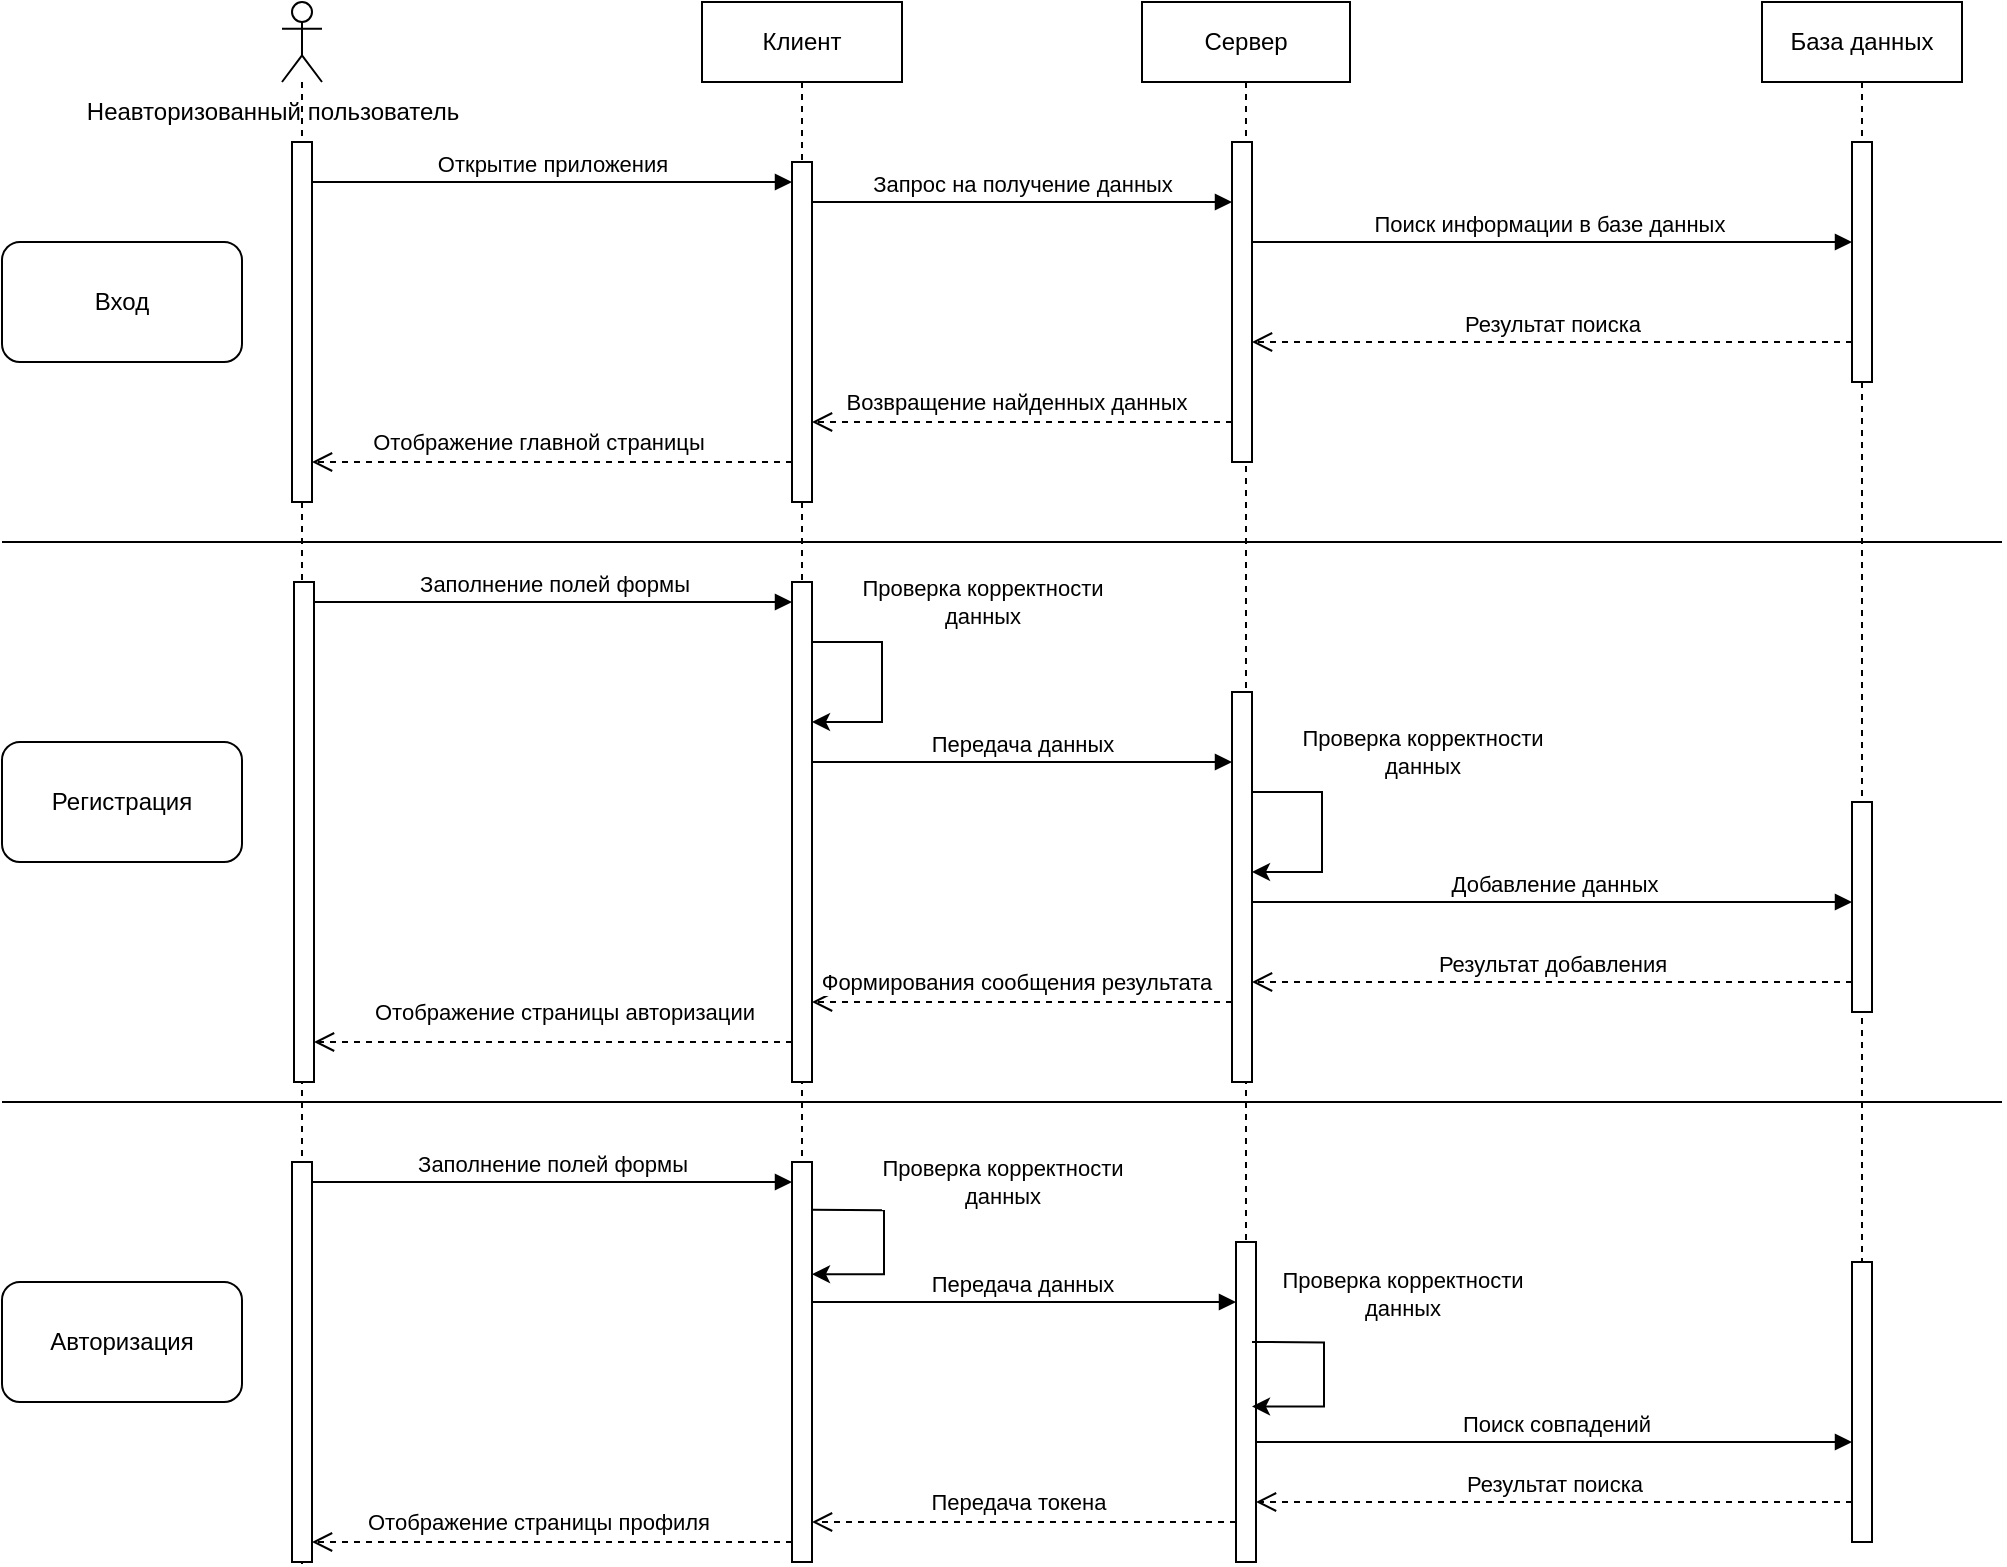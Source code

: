 <mxfile version="24.0.0" type="device">
  <diagram name="Страница 1" id="j40RMhsLd_IYvLiX8hw7">
    <mxGraphModel dx="2150" dy="1032" grid="0" gridSize="10" guides="1" tooltips="1" connect="1" arrows="1" fold="1" page="0" pageScale="1" pageWidth="827" pageHeight="1169" math="0" shadow="0">
      <root>
        <mxCell id="0" />
        <mxCell id="1" parent="0" />
        <mxCell id="iPMy5QMGOHT-n5GZGXiw-1" value="" style="shape=umlLifeline;perimeter=lifelinePerimeter;whiteSpace=wrap;html=1;container=1;dropTarget=0;collapsible=0;recursiveResize=0;outlineConnect=0;portConstraint=eastwest;newEdgeStyle={&quot;edgeStyle&quot;:&quot;elbowEdgeStyle&quot;,&quot;elbow&quot;:&quot;vertical&quot;,&quot;curved&quot;:0,&quot;rounded&quot;:0};participant=umlActor;" parent="1" vertex="1">
          <mxGeometry x="100" y="50" width="20" height="781" as="geometry" />
        </mxCell>
        <mxCell id="iPMy5QMGOHT-n5GZGXiw-2" value="" style="html=1;points=[];perimeter=orthogonalPerimeter;outlineConnect=0;targetShapes=umlLifeline;portConstraint=eastwest;newEdgeStyle={&quot;edgeStyle&quot;:&quot;elbowEdgeStyle&quot;,&quot;elbow&quot;:&quot;vertical&quot;,&quot;curved&quot;:0,&quot;rounded&quot;:0};" parent="iPMy5QMGOHT-n5GZGXiw-1" vertex="1">
          <mxGeometry x="5" y="70" width="10" height="180" as="geometry" />
        </mxCell>
        <mxCell id="iPMy5QMGOHT-n5GZGXiw-3" value="" style="html=1;points=[];perimeter=orthogonalPerimeter;outlineConnect=0;targetShapes=umlLifeline;portConstraint=eastwest;newEdgeStyle={&quot;edgeStyle&quot;:&quot;elbowEdgeStyle&quot;,&quot;elbow&quot;:&quot;vertical&quot;,&quot;curved&quot;:0,&quot;rounded&quot;:0};" parent="iPMy5QMGOHT-n5GZGXiw-1" vertex="1">
          <mxGeometry x="6" y="290" width="10" height="250" as="geometry" />
        </mxCell>
        <mxCell id="iPMy5QMGOHT-n5GZGXiw-4" value="" style="html=1;points=[];perimeter=orthogonalPerimeter;outlineConnect=0;targetShapes=umlLifeline;portConstraint=eastwest;newEdgeStyle={&quot;edgeStyle&quot;:&quot;elbowEdgeStyle&quot;,&quot;elbow&quot;:&quot;vertical&quot;,&quot;curved&quot;:0,&quot;rounded&quot;:0};" parent="iPMy5QMGOHT-n5GZGXiw-1" vertex="1">
          <mxGeometry x="5" y="580" width="10" height="200" as="geometry" />
        </mxCell>
        <mxCell id="iPMy5QMGOHT-n5GZGXiw-7" value="Клиент" style="shape=umlLifeline;perimeter=lifelinePerimeter;whiteSpace=wrap;html=1;container=1;dropTarget=0;collapsible=0;recursiveResize=0;outlineConnect=0;portConstraint=eastwest;newEdgeStyle={&quot;edgeStyle&quot;:&quot;elbowEdgeStyle&quot;,&quot;elbow&quot;:&quot;vertical&quot;,&quot;curved&quot;:0,&quot;rounded&quot;:0};" parent="1" vertex="1">
          <mxGeometry x="310" y="50" width="100" height="779" as="geometry" />
        </mxCell>
        <mxCell id="iPMy5QMGOHT-n5GZGXiw-8" value="" style="html=1;points=[];perimeter=orthogonalPerimeter;outlineConnect=0;targetShapes=umlLifeline;portConstraint=eastwest;newEdgeStyle={&quot;edgeStyle&quot;:&quot;elbowEdgeStyle&quot;,&quot;elbow&quot;:&quot;vertical&quot;,&quot;curved&quot;:0,&quot;rounded&quot;:0};" parent="iPMy5QMGOHT-n5GZGXiw-7" vertex="1">
          <mxGeometry x="45" y="80" width="10" height="170" as="geometry" />
        </mxCell>
        <mxCell id="iPMy5QMGOHT-n5GZGXiw-9" value="" style="html=1;points=[];perimeter=orthogonalPerimeter;outlineConnect=0;targetShapes=umlLifeline;portConstraint=eastwest;newEdgeStyle={&quot;edgeStyle&quot;:&quot;elbowEdgeStyle&quot;,&quot;elbow&quot;:&quot;vertical&quot;,&quot;curved&quot;:0,&quot;rounded&quot;:0};" parent="iPMy5QMGOHT-n5GZGXiw-7" vertex="1">
          <mxGeometry x="45" y="290" width="10" height="250" as="geometry" />
        </mxCell>
        <mxCell id="iPMy5QMGOHT-n5GZGXiw-10" value="" style="html=1;points=[];perimeter=orthogonalPerimeter;outlineConnect=0;targetShapes=umlLifeline;portConstraint=eastwest;newEdgeStyle={&quot;edgeStyle&quot;:&quot;elbowEdgeStyle&quot;,&quot;elbow&quot;:&quot;vertical&quot;,&quot;curved&quot;:0,&quot;rounded&quot;:0};" parent="iPMy5QMGOHT-n5GZGXiw-7" vertex="1">
          <mxGeometry x="45" y="580" width="10" height="200" as="geometry" />
        </mxCell>
        <mxCell id="iPMy5QMGOHT-n5GZGXiw-13" value="" style="endArrow=classic;html=1;rounded=0;" parent="iPMy5QMGOHT-n5GZGXiw-7" source="iPMy5QMGOHT-n5GZGXiw-9" target="iPMy5QMGOHT-n5GZGXiw-9" edge="1">
          <mxGeometry width="50" height="50" relative="1" as="geometry">
            <mxPoint x="50" y="380" as="sourcePoint" />
            <mxPoint x="100" y="330" as="targetPoint" />
            <Array as="points">
              <mxPoint x="70" y="320" />
              <mxPoint x="90" y="320" />
              <mxPoint x="90" y="360" />
            </Array>
          </mxGeometry>
        </mxCell>
        <mxCell id="iPMy5QMGOHT-n5GZGXiw-14" value="Проверка корректности&lt;br style=&quot;border-color: var(--border-color);&quot;&gt;данных" style="edgeLabel;html=1;align=center;verticalAlign=middle;resizable=0;points=[];" parent="iPMy5QMGOHT-n5GZGXiw-13" vertex="1" connectable="0">
          <mxGeometry x="-0.528" y="1" relative="1" as="geometry">
            <mxPoint x="59" y="-19" as="offset" />
          </mxGeometry>
        </mxCell>
        <mxCell id="iPMy5QMGOHT-n5GZGXiw-15" value="Сервер" style="shape=umlLifeline;perimeter=lifelinePerimeter;whiteSpace=wrap;html=1;container=1;dropTarget=0;collapsible=0;recursiveResize=0;outlineConnect=0;portConstraint=eastwest;newEdgeStyle={&quot;edgeStyle&quot;:&quot;elbowEdgeStyle&quot;,&quot;elbow&quot;:&quot;vertical&quot;,&quot;curved&quot;:0,&quot;rounded&quot;:0};" parent="1" vertex="1">
          <mxGeometry x="530" y="50" width="104" height="779" as="geometry" />
        </mxCell>
        <mxCell id="iPMy5QMGOHT-n5GZGXiw-16" value="" style="html=1;points=[];perimeter=orthogonalPerimeter;outlineConnect=0;targetShapes=umlLifeline;portConstraint=eastwest;newEdgeStyle={&quot;edgeStyle&quot;:&quot;elbowEdgeStyle&quot;,&quot;elbow&quot;:&quot;vertical&quot;,&quot;curved&quot;:0,&quot;rounded&quot;:0};" parent="iPMy5QMGOHT-n5GZGXiw-15" vertex="1">
          <mxGeometry x="45" y="70" width="10" height="160" as="geometry" />
        </mxCell>
        <mxCell id="iPMy5QMGOHT-n5GZGXiw-17" value="" style="html=1;points=[];perimeter=orthogonalPerimeter;outlineConnect=0;targetShapes=umlLifeline;portConstraint=eastwest;newEdgeStyle={&quot;edgeStyle&quot;:&quot;elbowEdgeStyle&quot;,&quot;elbow&quot;:&quot;vertical&quot;,&quot;curved&quot;:0,&quot;rounded&quot;:0};" parent="iPMy5QMGOHT-n5GZGXiw-15" vertex="1">
          <mxGeometry x="45" y="345" width="10" height="195" as="geometry" />
        </mxCell>
        <mxCell id="iPMy5QMGOHT-n5GZGXiw-18" value="" style="endArrow=classic;html=1;rounded=0;" parent="iPMy5QMGOHT-n5GZGXiw-15" source="iPMy5QMGOHT-n5GZGXiw-17" edge="1">
          <mxGeometry width="50" height="50" relative="1" as="geometry">
            <mxPoint x="100" y="370" as="sourcePoint" />
            <mxPoint x="51.5" y="442.5" as="targetPoint" />
          </mxGeometry>
        </mxCell>
        <mxCell id="iPMy5QMGOHT-n5GZGXiw-19" value="" style="html=1;points=[];perimeter=orthogonalPerimeter;outlineConnect=0;targetShapes=umlLifeline;portConstraint=eastwest;newEdgeStyle={&quot;edgeStyle&quot;:&quot;elbowEdgeStyle&quot;,&quot;elbow&quot;:&quot;vertical&quot;,&quot;curved&quot;:0,&quot;rounded&quot;:0};" parent="iPMy5QMGOHT-n5GZGXiw-15" vertex="1">
          <mxGeometry x="47" y="620" width="10" height="160" as="geometry" />
        </mxCell>
        <mxCell id="iPMy5QMGOHT-n5GZGXiw-24" value="Неавторизованный пользователь" style="text;html=1;align=center;verticalAlign=middle;resizable=0;points=[];autosize=1;strokeColor=none;fillColor=none;" parent="1" vertex="1">
          <mxGeometry x="-10" y="90" width="210" height="30" as="geometry" />
        </mxCell>
        <mxCell id="iPMy5QMGOHT-n5GZGXiw-25" value="&lt;span style=&quot;font-weight: normal;&quot;&gt;База данных&lt;/span&gt;" style="shape=umlLifeline;perimeter=lifelinePerimeter;whiteSpace=wrap;html=1;container=1;dropTarget=0;collapsible=0;recursiveResize=0;outlineConnect=0;portConstraint=eastwest;newEdgeStyle={&quot;edgeStyle&quot;:&quot;elbowEdgeStyle&quot;,&quot;elbow&quot;:&quot;vertical&quot;,&quot;curved&quot;:0,&quot;rounded&quot;:0};fontStyle=1" parent="1" vertex="1">
          <mxGeometry x="840" y="50" width="100" height="769" as="geometry" />
        </mxCell>
        <mxCell id="iPMy5QMGOHT-n5GZGXiw-26" value="" style="html=1;points=[];perimeter=orthogonalPerimeter;outlineConnect=0;targetShapes=umlLifeline;portConstraint=eastwest;newEdgeStyle={&quot;edgeStyle&quot;:&quot;elbowEdgeStyle&quot;,&quot;elbow&quot;:&quot;vertical&quot;,&quot;curved&quot;:0,&quot;rounded&quot;:0};" parent="iPMy5QMGOHT-n5GZGXiw-25" vertex="1">
          <mxGeometry x="45" y="70" width="10" height="120" as="geometry" />
        </mxCell>
        <mxCell id="iPMy5QMGOHT-n5GZGXiw-27" value="" style="html=1;points=[];perimeter=orthogonalPerimeter;outlineConnect=0;targetShapes=umlLifeline;portConstraint=eastwest;newEdgeStyle={&quot;edgeStyle&quot;:&quot;elbowEdgeStyle&quot;,&quot;elbow&quot;:&quot;vertical&quot;,&quot;curved&quot;:0,&quot;rounded&quot;:0};" parent="iPMy5QMGOHT-n5GZGXiw-25" vertex="1">
          <mxGeometry x="45" y="400" width="10" height="105" as="geometry" />
        </mxCell>
        <mxCell id="iPMy5QMGOHT-n5GZGXiw-28" value="" style="html=1;points=[];perimeter=orthogonalPerimeter;outlineConnect=0;targetShapes=umlLifeline;portConstraint=eastwest;newEdgeStyle={&quot;edgeStyle&quot;:&quot;elbowEdgeStyle&quot;,&quot;elbow&quot;:&quot;vertical&quot;,&quot;curved&quot;:0,&quot;rounded&quot;:0};" parent="iPMy5QMGOHT-n5GZGXiw-25" vertex="1">
          <mxGeometry x="45" y="630" width="10" height="140" as="geometry" />
        </mxCell>
        <mxCell id="iPMy5QMGOHT-n5GZGXiw-31" value="Регистрация" style="rounded=1;whiteSpace=wrap;html=1;" parent="1" vertex="1">
          <mxGeometry x="-40" y="420" width="120" height="60" as="geometry" />
        </mxCell>
        <mxCell id="iPMy5QMGOHT-n5GZGXiw-32" value="Открытие приложения" style="html=1;verticalAlign=bottom;startArrow=none;endArrow=block;startSize=8;edgeStyle=elbowEdgeStyle;elbow=vertical;curved=0;rounded=0;startFill=0;" parent="1" source="iPMy5QMGOHT-n5GZGXiw-2" target="iPMy5QMGOHT-n5GZGXiw-8" edge="1">
          <mxGeometry relative="1" as="geometry">
            <mxPoint x="295" y="120" as="sourcePoint" />
            <Array as="points">
              <mxPoint x="250" y="140" />
            </Array>
          </mxGeometry>
        </mxCell>
        <mxCell id="iPMy5QMGOHT-n5GZGXiw-33" value="Запрос на получение данных" style="html=1;verticalAlign=bottom;endArrow=block;edgeStyle=elbowEdgeStyle;elbow=vertical;curved=0;rounded=0;" parent="1" source="iPMy5QMGOHT-n5GZGXiw-8" target="iPMy5QMGOHT-n5GZGXiw-16" edge="1">
          <mxGeometry relative="1" as="geometry">
            <mxPoint x="475" y="120" as="sourcePoint" />
            <Array as="points">
              <mxPoint x="490" y="150" />
              <mxPoint x="450" y="140" />
            </Array>
          </mxGeometry>
        </mxCell>
        <mxCell id="iPMy5QMGOHT-n5GZGXiw-34" value="Поиск информации в базе данных&amp;nbsp;" style="html=1;verticalAlign=bottom;endArrow=block;edgeStyle=elbowEdgeStyle;elbow=vertical;curved=0;rounded=0;targetPerimeterSpacing=0;endSize=6;sourcePerimeterSpacing=0;startSize=6;strokeWidth=1;shadow=0;" parent="1" source="iPMy5QMGOHT-n5GZGXiw-16" target="iPMy5QMGOHT-n5GZGXiw-26" edge="1">
          <mxGeometry relative="1" as="geometry">
            <mxPoint x="610" y="150" as="sourcePoint" />
            <Array as="points">
              <mxPoint x="670" y="170" />
              <mxPoint x="688" y="150" />
            </Array>
          </mxGeometry>
        </mxCell>
        <mxCell id="iPMy5QMGOHT-n5GZGXiw-35" value="Результат поиска" style="html=1;verticalAlign=bottom;endArrow=open;dashed=1;endSize=8;edgeStyle=elbowEdgeStyle;elbow=vertical;curved=0;rounded=0;" parent="1" source="iPMy5QMGOHT-n5GZGXiw-26" target="iPMy5QMGOHT-n5GZGXiw-16" edge="1">
          <mxGeometry relative="1" as="geometry">
            <mxPoint x="580" y="180" as="targetPoint" />
            <Array as="points">
              <mxPoint x="720" y="220" />
              <mxPoint x="660" y="200" />
              <mxPoint x="690" y="180" />
            </Array>
          </mxGeometry>
        </mxCell>
        <mxCell id="iPMy5QMGOHT-n5GZGXiw-36" value="" style="html=1;verticalAlign=bottom;endArrow=open;dashed=1;endSize=8;edgeStyle=elbowEdgeStyle;elbow=vertical;curved=0;rounded=0;" parent="1" source="iPMy5QMGOHT-n5GZGXiw-16" target="iPMy5QMGOHT-n5GZGXiw-8" edge="1">
          <mxGeometry relative="1" as="geometry">
            <mxPoint x="495" y="195" as="targetPoint" />
            <Array as="points">
              <mxPoint x="460" y="260" />
              <mxPoint x="480" y="210" />
            </Array>
          </mxGeometry>
        </mxCell>
        <mxCell id="iPMy5QMGOHT-n5GZGXiw-37" value="Возвращение найденных данных" style="edgeLabel;html=1;align=center;verticalAlign=middle;resizable=0;points=[];" parent="iPMy5QMGOHT-n5GZGXiw-36" vertex="1" connectable="0">
          <mxGeometry x="0.265" y="4" relative="1" as="geometry">
            <mxPoint x="25" y="-14" as="offset" />
          </mxGeometry>
        </mxCell>
        <mxCell id="iPMy5QMGOHT-n5GZGXiw-38" value="Заполнение полей формы" style="html=1;verticalAlign=bottom;startArrow=none;endArrow=block;startSize=8;edgeStyle=elbowEdgeStyle;elbow=vertical;curved=0;rounded=0;startFill=0;" parent="1" source="iPMy5QMGOHT-n5GZGXiw-3" target="iPMy5QMGOHT-n5GZGXiw-9" edge="1">
          <mxGeometry relative="1" as="geometry">
            <mxPoint x="295" y="395" as="sourcePoint" />
            <Array as="points">
              <mxPoint x="260" y="350" />
            </Array>
          </mxGeometry>
        </mxCell>
        <mxCell id="iPMy5QMGOHT-n5GZGXiw-39" value="Передача данных" style="html=1;verticalAlign=bottom;endArrow=block;edgeStyle=elbowEdgeStyle;elbow=vertical;curved=0;rounded=0;" parent="1" source="iPMy5QMGOHT-n5GZGXiw-9" target="iPMy5QMGOHT-n5GZGXiw-17" edge="1">
          <mxGeometry relative="1" as="geometry">
            <mxPoint x="495" y="395" as="sourcePoint" />
            <mxPoint x="540" y="420" as="targetPoint" />
            <Array as="points">
              <mxPoint x="450" y="430" />
              <mxPoint x="520" y="440" />
              <mxPoint x="490" y="420" />
            </Array>
            <mxPoint as="offset" />
          </mxGeometry>
        </mxCell>
        <mxCell id="iPMy5QMGOHT-n5GZGXiw-40" value="Добавление данных" style="html=1;verticalAlign=bottom;endArrow=block;edgeStyle=elbowEdgeStyle;elbow=vertical;curved=0;rounded=0;startArrow=none;startFill=0;" parent="1" source="iPMy5QMGOHT-n5GZGXiw-17" target="iPMy5QMGOHT-n5GZGXiw-27" edge="1">
          <mxGeometry x="0.003" relative="1" as="geometry">
            <mxPoint x="580" y="490" as="sourcePoint" />
            <Array as="points">
              <mxPoint x="620" y="500" />
              <mxPoint x="660" y="480" />
              <mxPoint x="700" y="470" />
            </Array>
            <mxPoint as="offset" />
          </mxGeometry>
        </mxCell>
        <mxCell id="iPMy5QMGOHT-n5GZGXiw-41" value="Результат добавления" style="html=1;verticalAlign=bottom;endArrow=open;dashed=1;endSize=8;edgeStyle=elbowEdgeStyle;elbow=vertical;curved=0;rounded=0;" parent="1" source="iPMy5QMGOHT-n5GZGXiw-27" target="iPMy5QMGOHT-n5GZGXiw-17" edge="1">
          <mxGeometry relative="1" as="geometry">
            <mxPoint x="630" y="560" as="targetPoint" />
            <Array as="points">
              <mxPoint x="660" y="540" />
              <mxPoint x="740" y="530" />
            </Array>
          </mxGeometry>
        </mxCell>
        <mxCell id="iPMy5QMGOHT-n5GZGXiw-42" value="Вход" style="rounded=1;whiteSpace=wrap;html=1;" parent="1" vertex="1">
          <mxGeometry x="-40" y="170" width="120" height="60" as="geometry" />
        </mxCell>
        <mxCell id="iPMy5QMGOHT-n5GZGXiw-43" value="" style="endArrow=none;html=1;rounded=0;" parent="1" edge="1">
          <mxGeometry width="50" height="50" relative="1" as="geometry">
            <mxPoint x="-40" y="320" as="sourcePoint" />
            <mxPoint x="960" y="320" as="targetPoint" />
          </mxGeometry>
        </mxCell>
        <mxCell id="iPMy5QMGOHT-n5GZGXiw-44" value="" style="endArrow=none;html=1;rounded=0;" parent="1" edge="1">
          <mxGeometry width="50" height="50" relative="1" as="geometry">
            <mxPoint x="-40" y="600" as="sourcePoint" />
            <mxPoint x="960" y="600" as="targetPoint" />
          </mxGeometry>
        </mxCell>
        <mxCell id="iPMy5QMGOHT-n5GZGXiw-45" value="Авторизация" style="rounded=1;whiteSpace=wrap;html=1;" parent="1" vertex="1">
          <mxGeometry x="-40" y="690" width="120" height="60" as="geometry" />
        </mxCell>
        <mxCell id="iPMy5QMGOHT-n5GZGXiw-46" value="" style="html=1;verticalAlign=bottom;endArrow=open;dashed=1;endSize=8;edgeStyle=elbowEdgeStyle;elbow=vertical;curved=0;rounded=0;" parent="1" source="iPMy5QMGOHT-n5GZGXiw-17" target="iPMy5QMGOHT-n5GZGXiw-9" edge="1">
          <mxGeometry relative="1" as="geometry">
            <mxPoint x="370" y="530" as="targetPoint" />
            <mxPoint x="560" y="530" as="sourcePoint" />
            <Array as="points">
              <mxPoint x="500" y="550" />
              <mxPoint x="480" y="560" />
              <mxPoint x="405" y="530" />
              <mxPoint x="450" y="510" />
              <mxPoint x="470" y="460" />
            </Array>
          </mxGeometry>
        </mxCell>
        <mxCell id="iPMy5QMGOHT-n5GZGXiw-47" value="Формирования сообщения результата" style="edgeLabel;html=1;align=center;verticalAlign=middle;resizable=0;points=[];" parent="iPMy5QMGOHT-n5GZGXiw-46" vertex="1" connectable="0">
          <mxGeometry x="0.265" y="4" relative="1" as="geometry">
            <mxPoint x="25" y="-14" as="offset" />
          </mxGeometry>
        </mxCell>
        <mxCell id="iPMy5QMGOHT-n5GZGXiw-48" value="Заполнение полей формы" style="html=1;verticalAlign=bottom;startArrow=none;endArrow=block;startSize=8;edgeStyle=elbowEdgeStyle;elbow=vertical;curved=0;rounded=0;startFill=0;" parent="1" source="iPMy5QMGOHT-n5GZGXiw-4" target="iPMy5QMGOHT-n5GZGXiw-10" edge="1">
          <mxGeometry relative="1" as="geometry">
            <mxPoint x="150" y="640" as="sourcePoint" />
            <mxPoint x="360" y="640" as="targetPoint" />
            <Array as="points">
              <mxPoint x="265" y="640" />
            </Array>
          </mxGeometry>
        </mxCell>
        <mxCell id="iPMy5QMGOHT-n5GZGXiw-49" value="Передача данных" style="html=1;verticalAlign=bottom;endArrow=block;edgeStyle=elbowEdgeStyle;elbow=vertical;curved=0;rounded=0;" parent="1" source="iPMy5QMGOHT-n5GZGXiw-10" target="iPMy5QMGOHT-n5GZGXiw-19" edge="1">
          <mxGeometry x="-0.009" relative="1" as="geometry">
            <mxPoint x="375" y="660" as="sourcePoint" />
            <mxPoint x="560" y="670" as="targetPoint" />
            <Array as="points">
              <mxPoint x="530" y="700" />
              <mxPoint x="500" y="710" />
              <mxPoint x="520" y="720" />
              <mxPoint x="490" y="720" />
              <mxPoint x="520" y="650" />
              <mxPoint x="500" y="660" />
            </Array>
            <mxPoint as="offset" />
          </mxGeometry>
        </mxCell>
        <mxCell id="iPMy5QMGOHT-n5GZGXiw-50" value="Поиск совпадений" style="html=1;verticalAlign=bottom;endArrow=block;edgeStyle=elbowEdgeStyle;elbow=vertical;curved=0;rounded=0;startArrow=none;startFill=0;" parent="1" source="iPMy5QMGOHT-n5GZGXiw-19" target="iPMy5QMGOHT-n5GZGXiw-28" edge="1">
          <mxGeometry x="0.003" relative="1" as="geometry">
            <mxPoint x="580" y="730" as="sourcePoint" />
            <mxPoint x="777" y="730" as="targetPoint" />
            <Array as="points">
              <mxPoint x="790" y="770" />
              <mxPoint x="640" y="760" />
              <mxPoint x="705" y="730" />
            </Array>
            <mxPoint as="offset" />
          </mxGeometry>
        </mxCell>
        <mxCell id="iPMy5QMGOHT-n5GZGXiw-51" value="Результат поиска" style="html=1;verticalAlign=bottom;endArrow=open;dashed=1;endSize=8;edgeStyle=elbowEdgeStyle;elbow=vertical;curved=0;rounded=0;" parent="1" source="iPMy5QMGOHT-n5GZGXiw-28" target="iPMy5QMGOHT-n5GZGXiw-19" edge="1">
          <mxGeometry relative="1" as="geometry">
            <mxPoint x="570" y="780" as="targetPoint" />
            <mxPoint x="780" y="770" as="sourcePoint" />
            <Array as="points">
              <mxPoint x="790" y="800" />
              <mxPoint x="810" y="790" />
              <mxPoint x="700" y="780" />
              <mxPoint x="720" y="770" />
              <mxPoint x="720" y="760" />
            </Array>
          </mxGeometry>
        </mxCell>
        <mxCell id="iPMy5QMGOHT-n5GZGXiw-52" value="" style="html=1;verticalAlign=bottom;endArrow=open;dashed=1;endSize=8;edgeStyle=elbowEdgeStyle;elbow=vertical;curved=0;rounded=0;" parent="1" source="iPMy5QMGOHT-n5GZGXiw-19" target="iPMy5QMGOHT-n5GZGXiw-10" edge="1">
          <mxGeometry relative="1" as="geometry">
            <mxPoint x="360" y="780" as="targetPoint" />
            <mxPoint x="560" y="780" as="sourcePoint" />
            <Array as="points">
              <mxPoint x="460" y="810" />
              <mxPoint x="475" y="800" />
              <mxPoint x="400" y="750" />
              <mxPoint x="445" y="730" />
              <mxPoint x="465" y="680" />
            </Array>
          </mxGeometry>
        </mxCell>
        <mxCell id="iPMy5QMGOHT-n5GZGXiw-53" value="Передача токена" style="edgeLabel;html=1;align=center;verticalAlign=middle;resizable=0;points=[];" parent="iPMy5QMGOHT-n5GZGXiw-52" vertex="1" connectable="0">
          <mxGeometry x="0.265" y="4" relative="1" as="geometry">
            <mxPoint x="25" y="-14" as="offset" />
          </mxGeometry>
        </mxCell>
        <mxCell id="iPMy5QMGOHT-n5GZGXiw-61" value="" style="html=1;verticalAlign=bottom;endArrow=open;dashed=1;endSize=8;edgeStyle=elbowEdgeStyle;elbow=vertical;curved=0;rounded=0;" parent="1" source="iPMy5QMGOHT-n5GZGXiw-8" target="iPMy5QMGOHT-n5GZGXiw-2" edge="1">
          <mxGeometry relative="1" as="geometry">
            <mxPoint x="130" y="270" as="targetPoint" />
            <mxPoint x="330" y="270" as="sourcePoint" />
            <Array as="points">
              <mxPoint x="260" y="280" />
              <mxPoint x="225" y="270" />
              <mxPoint x="245" y="220" />
            </Array>
          </mxGeometry>
        </mxCell>
        <mxCell id="iPMy5QMGOHT-n5GZGXiw-62" value="Отображение главной страницы" style="edgeLabel;html=1;align=center;verticalAlign=middle;resizable=0;points=[];" parent="iPMy5QMGOHT-n5GZGXiw-61" vertex="1" connectable="0">
          <mxGeometry x="0.265" y="4" relative="1" as="geometry">
            <mxPoint x="25" y="-14" as="offset" />
          </mxGeometry>
        </mxCell>
        <mxCell id="iPMy5QMGOHT-n5GZGXiw-63" value="" style="html=1;verticalAlign=bottom;endArrow=open;dashed=1;endSize=8;edgeStyle=elbowEdgeStyle;elbow=vertical;curved=0;rounded=0;" parent="1" source="iPMy5QMGOHT-n5GZGXiw-9" target="iPMy5QMGOHT-n5GZGXiw-3" edge="1">
          <mxGeometry relative="1" as="geometry">
            <mxPoint x="140" y="580" as="targetPoint" />
            <mxPoint x="350" y="580" as="sourcePoint" />
            <Array as="points">
              <mxPoint x="250" y="570" />
              <mxPoint x="240" y="530" />
            </Array>
          </mxGeometry>
        </mxCell>
        <mxCell id="iPMy5QMGOHT-n5GZGXiw-64" value="Отображение страницы авторизации" style="edgeLabel;html=1;align=center;verticalAlign=middle;resizable=0;points=[];" parent="iPMy5QMGOHT-n5GZGXiw-63" vertex="1" connectable="0">
          <mxGeometry x="0.265" y="4" relative="1" as="geometry">
            <mxPoint x="37" y="-19" as="offset" />
          </mxGeometry>
        </mxCell>
        <mxCell id="iPMy5QMGOHT-n5GZGXiw-65" value="" style="html=1;verticalAlign=bottom;endArrow=open;dashed=1;endSize=8;edgeStyle=elbowEdgeStyle;elbow=vertical;curved=0;rounded=0;" parent="1" source="iPMy5QMGOHT-n5GZGXiw-10" target="iPMy5QMGOHT-n5GZGXiw-4" edge="1">
          <mxGeometry relative="1" as="geometry">
            <mxPoint x="145" y="790" as="targetPoint" />
            <mxPoint x="355" y="790" as="sourcePoint" />
            <Array as="points">
              <mxPoint x="200" y="820" />
              <mxPoint x="220" y="810" />
              <mxPoint x="240" y="740" />
            </Array>
          </mxGeometry>
        </mxCell>
        <mxCell id="iPMy5QMGOHT-n5GZGXiw-66" value="Отображение страницы профиля" style="edgeLabel;html=1;align=center;verticalAlign=middle;resizable=0;points=[];" parent="iPMy5QMGOHT-n5GZGXiw-65" vertex="1" connectable="0">
          <mxGeometry x="0.265" y="4" relative="1" as="geometry">
            <mxPoint x="25" y="-14" as="offset" />
          </mxGeometry>
        </mxCell>
        <mxCell id="iPMy5QMGOHT-n5GZGXiw-79" value="" style="endArrow=classic;html=1;rounded=0;exitX=0.54;exitY=0.236;exitDx=0;exitDy=0;exitPerimeter=0;" parent="1" edge="1">
          <mxGeometry width="50" height="50" relative="1" as="geometry">
            <mxPoint x="365" y="653.9" as="sourcePoint" />
            <mxPoint x="365" y="686.1" as="targetPoint" />
            <Array as="points">
              <mxPoint x="401" y="654.1" />
              <mxPoint x="401" y="686.1" />
            </Array>
          </mxGeometry>
        </mxCell>
        <mxCell id="iPMy5QMGOHT-n5GZGXiw-80" value="Проверка корректности&lt;br style=&quot;border-color: var(--border-color);&quot;&gt;данных" style="edgeLabel;html=1;align=center;verticalAlign=middle;resizable=0;points=[];" parent="iPMy5QMGOHT-n5GZGXiw-79" vertex="1" connectable="0">
          <mxGeometry x="-0.538" y="1" relative="1" as="geometry">
            <mxPoint x="71" y="-13" as="offset" />
          </mxGeometry>
        </mxCell>
        <mxCell id="iPMy5QMGOHT-n5GZGXiw-84" value="" style="endArrow=classic;html=1;rounded=0;" parent="1" edge="1">
          <mxGeometry width="50" height="50" relative="1" as="geometry">
            <mxPoint x="585" y="445" as="sourcePoint" />
            <mxPoint x="585" y="485" as="targetPoint" />
            <Array as="points">
              <mxPoint x="600" y="445" />
              <mxPoint x="620" y="445" />
              <mxPoint x="620" y="485" />
            </Array>
          </mxGeometry>
        </mxCell>
        <mxCell id="iPMy5QMGOHT-n5GZGXiw-85" value="Проверка корректности&lt;br style=&quot;border-color: var(--border-color);&quot;&gt;данных" style="edgeLabel;html=1;align=center;verticalAlign=middle;resizable=0;points=[];" parent="iPMy5QMGOHT-n5GZGXiw-84" vertex="1" connectable="0">
          <mxGeometry x="-0.528" y="1" relative="1" as="geometry">
            <mxPoint x="59" y="-19" as="offset" />
          </mxGeometry>
        </mxCell>
        <mxCell id="iPMy5QMGOHT-n5GZGXiw-86" value="" style="endArrow=classic;html=1;rounded=0;exitX=0.54;exitY=0.236;exitDx=0;exitDy=0;exitPerimeter=0;" parent="1" edge="1">
          <mxGeometry width="50" height="50" relative="1" as="geometry">
            <mxPoint x="585" y="720" as="sourcePoint" />
            <mxPoint x="585" y="752.2" as="targetPoint" />
            <Array as="points">
              <mxPoint x="621" y="720.2" />
              <mxPoint x="621" y="752.2" />
            </Array>
          </mxGeometry>
        </mxCell>
        <mxCell id="iPMy5QMGOHT-n5GZGXiw-87" value="Проверка корректности&lt;br style=&quot;border-color: var(--border-color);&quot;&gt;данных" style="edgeLabel;html=1;align=center;verticalAlign=middle;resizable=0;points=[];" parent="iPMy5QMGOHT-n5GZGXiw-86" vertex="1" connectable="0">
          <mxGeometry x="-0.538" y="1" relative="1" as="geometry">
            <mxPoint x="51" y="-23" as="offset" />
          </mxGeometry>
        </mxCell>
      </root>
    </mxGraphModel>
  </diagram>
</mxfile>
